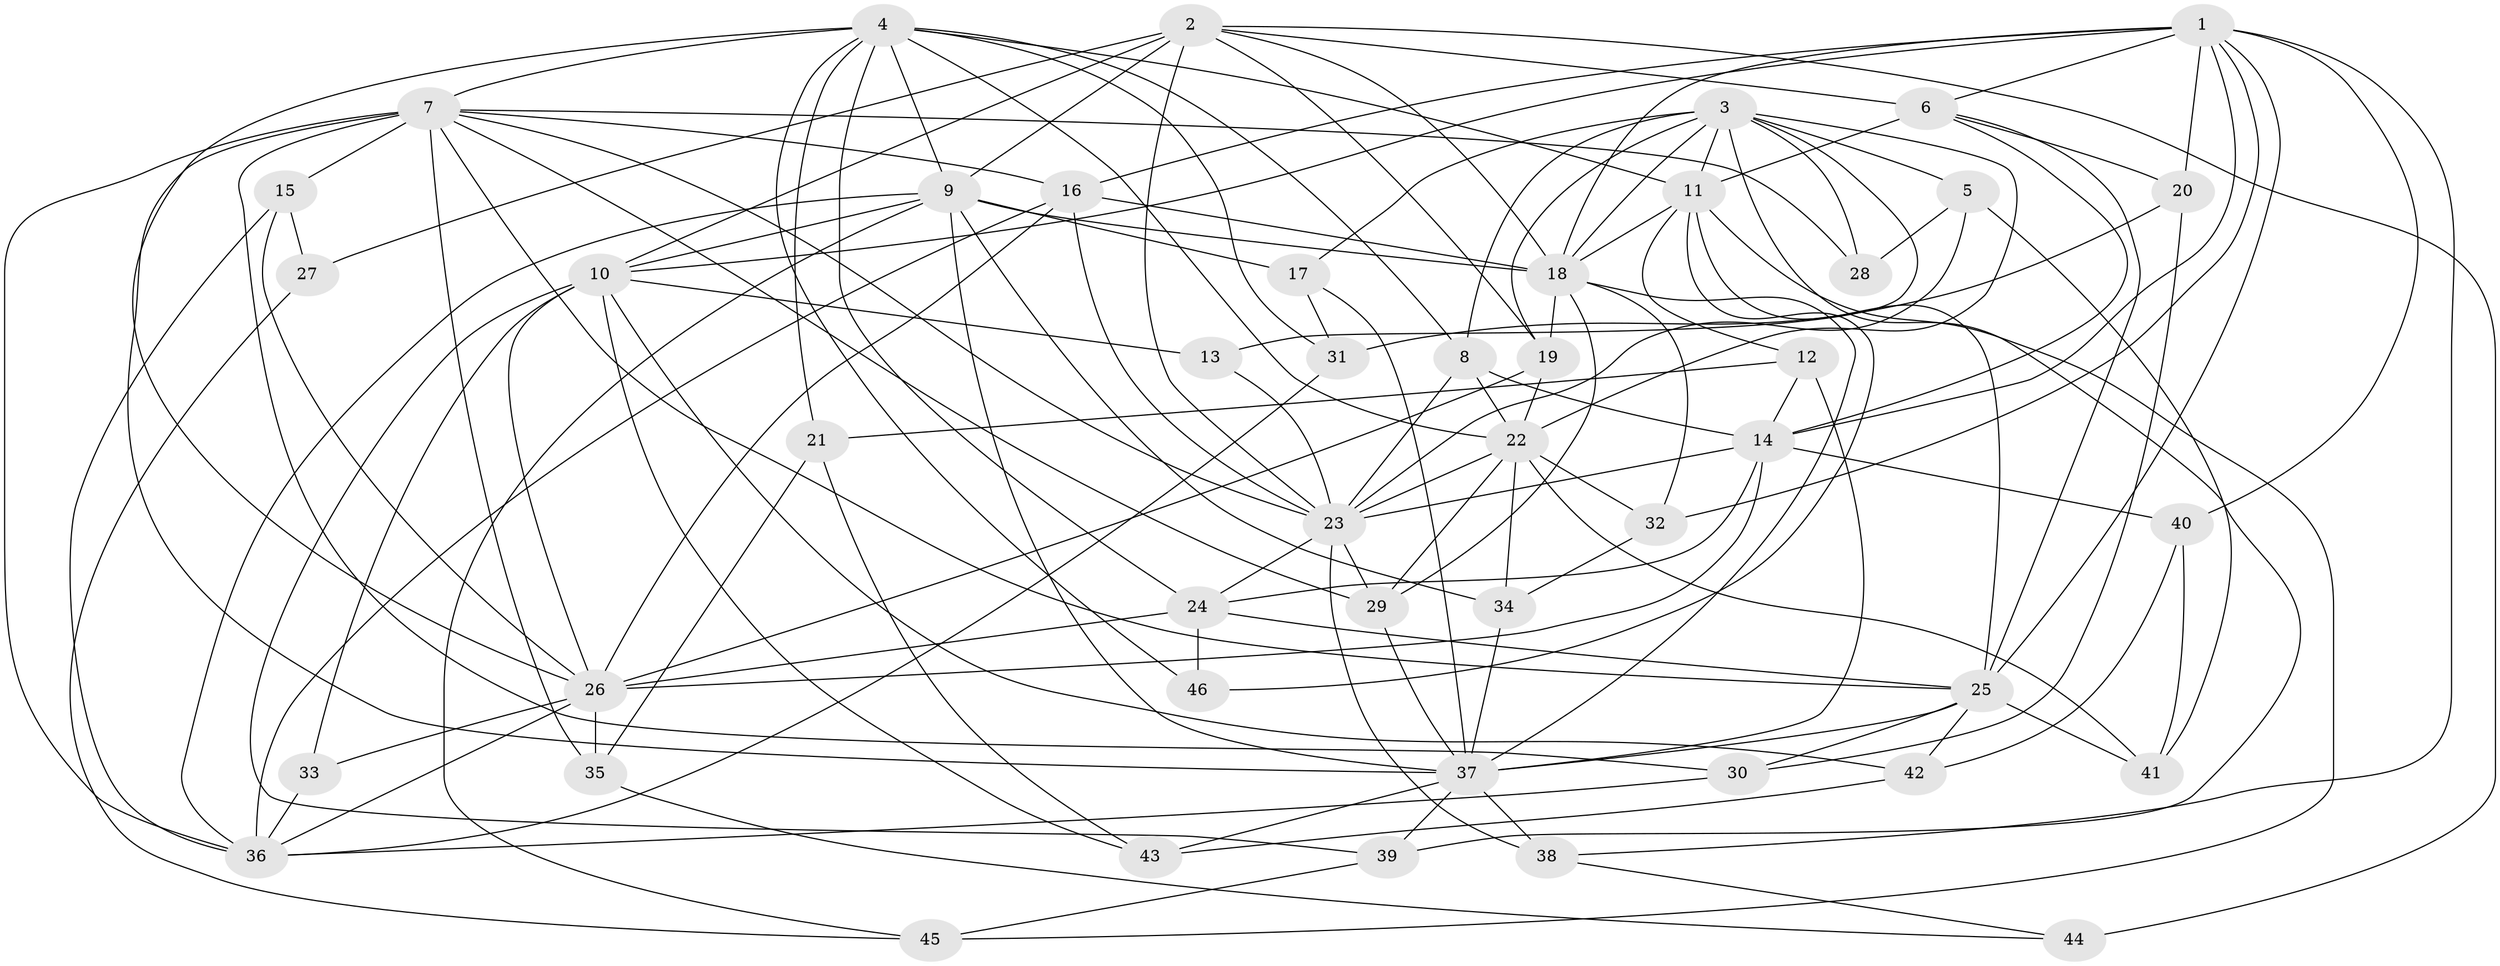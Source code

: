 // original degree distribution, {4: 1.0}
// Generated by graph-tools (version 1.1) at 2025/53/03/04/25 22:53:43]
// undirected, 46 vertices, 137 edges
graph export_dot {
  node [color=gray90,style=filled];
  1;
  2;
  3;
  4;
  5;
  6;
  7;
  8;
  9;
  10;
  11;
  12;
  13;
  14;
  15;
  16;
  17;
  18;
  19;
  20;
  21;
  22;
  23;
  24;
  25;
  26;
  27;
  28;
  29;
  30;
  31;
  32;
  33;
  34;
  35;
  36;
  37;
  38;
  39;
  40;
  41;
  42;
  43;
  44;
  45;
  46;
  1 -- 6 [weight=1.0];
  1 -- 10 [weight=1.0];
  1 -- 14 [weight=1.0];
  1 -- 16 [weight=1.0];
  1 -- 18 [weight=1.0];
  1 -- 20 [weight=1.0];
  1 -- 25 [weight=1.0];
  1 -- 32 [weight=1.0];
  1 -- 38 [weight=1.0];
  1 -- 40 [weight=1.0];
  2 -- 6 [weight=1.0];
  2 -- 9 [weight=1.0];
  2 -- 10 [weight=3.0];
  2 -- 18 [weight=1.0];
  2 -- 19 [weight=1.0];
  2 -- 23 [weight=1.0];
  2 -- 27 [weight=2.0];
  2 -- 44 [weight=2.0];
  3 -- 5 [weight=1.0];
  3 -- 8 [weight=1.0];
  3 -- 11 [weight=1.0];
  3 -- 13 [weight=1.0];
  3 -- 17 [weight=1.0];
  3 -- 18 [weight=1.0];
  3 -- 19 [weight=2.0];
  3 -- 22 [weight=1.0];
  3 -- 28 [weight=2.0];
  3 -- 39 [weight=1.0];
  4 -- 7 [weight=1.0];
  4 -- 8 [weight=1.0];
  4 -- 9 [weight=1.0];
  4 -- 11 [weight=1.0];
  4 -- 21 [weight=1.0];
  4 -- 22 [weight=2.0];
  4 -- 24 [weight=1.0];
  4 -- 26 [weight=1.0];
  4 -- 31 [weight=1.0];
  4 -- 46 [weight=2.0];
  5 -- 23 [weight=1.0];
  5 -- 28 [weight=1.0];
  5 -- 41 [weight=1.0];
  6 -- 11 [weight=3.0];
  6 -- 14 [weight=1.0];
  6 -- 20 [weight=1.0];
  6 -- 25 [weight=1.0];
  7 -- 15 [weight=1.0];
  7 -- 16 [weight=1.0];
  7 -- 23 [weight=1.0];
  7 -- 25 [weight=2.0];
  7 -- 28 [weight=1.0];
  7 -- 29 [weight=1.0];
  7 -- 30 [weight=1.0];
  7 -- 35 [weight=1.0];
  7 -- 36 [weight=1.0];
  7 -- 37 [weight=1.0];
  8 -- 14 [weight=2.0];
  8 -- 22 [weight=1.0];
  8 -- 23 [weight=1.0];
  9 -- 10 [weight=1.0];
  9 -- 17 [weight=1.0];
  9 -- 18 [weight=1.0];
  9 -- 34 [weight=1.0];
  9 -- 36 [weight=2.0];
  9 -- 37 [weight=1.0];
  9 -- 45 [weight=1.0];
  10 -- 13 [weight=2.0];
  10 -- 26 [weight=1.0];
  10 -- 33 [weight=1.0];
  10 -- 39 [weight=1.0];
  10 -- 42 [weight=1.0];
  10 -- 43 [weight=1.0];
  11 -- 12 [weight=1.0];
  11 -- 18 [weight=1.0];
  11 -- 25 [weight=1.0];
  11 -- 45 [weight=1.0];
  11 -- 46 [weight=1.0];
  12 -- 14 [weight=1.0];
  12 -- 21 [weight=1.0];
  12 -- 37 [weight=1.0];
  13 -- 23 [weight=1.0];
  14 -- 23 [weight=1.0];
  14 -- 24 [weight=1.0];
  14 -- 26 [weight=2.0];
  14 -- 40 [weight=1.0];
  15 -- 26 [weight=1.0];
  15 -- 27 [weight=1.0];
  15 -- 36 [weight=1.0];
  16 -- 18 [weight=2.0];
  16 -- 23 [weight=1.0];
  16 -- 26 [weight=2.0];
  16 -- 36 [weight=1.0];
  17 -- 31 [weight=1.0];
  17 -- 37 [weight=1.0];
  18 -- 19 [weight=1.0];
  18 -- 29 [weight=1.0];
  18 -- 32 [weight=1.0];
  18 -- 37 [weight=2.0];
  19 -- 22 [weight=1.0];
  19 -- 26 [weight=1.0];
  20 -- 30 [weight=1.0];
  20 -- 31 [weight=1.0];
  21 -- 35 [weight=1.0];
  21 -- 43 [weight=1.0];
  22 -- 23 [weight=2.0];
  22 -- 29 [weight=2.0];
  22 -- 32 [weight=1.0];
  22 -- 34 [weight=1.0];
  22 -- 41 [weight=1.0];
  23 -- 24 [weight=1.0];
  23 -- 29 [weight=1.0];
  23 -- 38 [weight=1.0];
  24 -- 25 [weight=1.0];
  24 -- 26 [weight=1.0];
  24 -- 46 [weight=1.0];
  25 -- 30 [weight=1.0];
  25 -- 37 [weight=1.0];
  25 -- 41 [weight=1.0];
  25 -- 42 [weight=1.0];
  26 -- 33 [weight=1.0];
  26 -- 35 [weight=1.0];
  26 -- 36 [weight=1.0];
  27 -- 45 [weight=1.0];
  29 -- 37 [weight=1.0];
  30 -- 36 [weight=1.0];
  31 -- 36 [weight=1.0];
  32 -- 34 [weight=1.0];
  33 -- 36 [weight=2.0];
  34 -- 37 [weight=1.0];
  35 -- 44 [weight=1.0];
  37 -- 38 [weight=1.0];
  37 -- 39 [weight=1.0];
  37 -- 43 [weight=1.0];
  38 -- 44 [weight=1.0];
  39 -- 45 [weight=1.0];
  40 -- 41 [weight=1.0];
  40 -- 42 [weight=1.0];
  42 -- 43 [weight=1.0];
}
